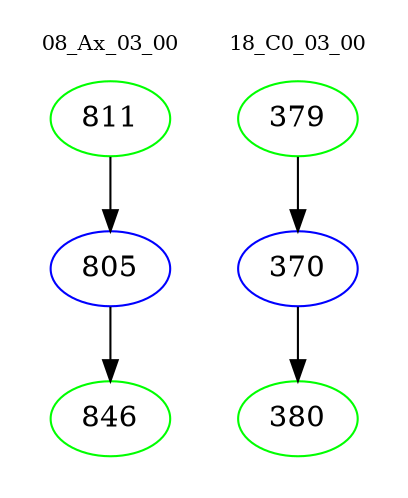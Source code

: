 digraph{
subgraph cluster_0 {
color = white
label = "08_Ax_03_00";
fontsize=10;
T0_811 [label="811", color="green"]
T0_811 -> T0_805 [color="black"]
T0_805 [label="805", color="blue"]
T0_805 -> T0_846 [color="black"]
T0_846 [label="846", color="green"]
}
subgraph cluster_1 {
color = white
label = "18_C0_03_00";
fontsize=10;
T1_379 [label="379", color="green"]
T1_379 -> T1_370 [color="black"]
T1_370 [label="370", color="blue"]
T1_370 -> T1_380 [color="black"]
T1_380 [label="380", color="green"]
}
}
